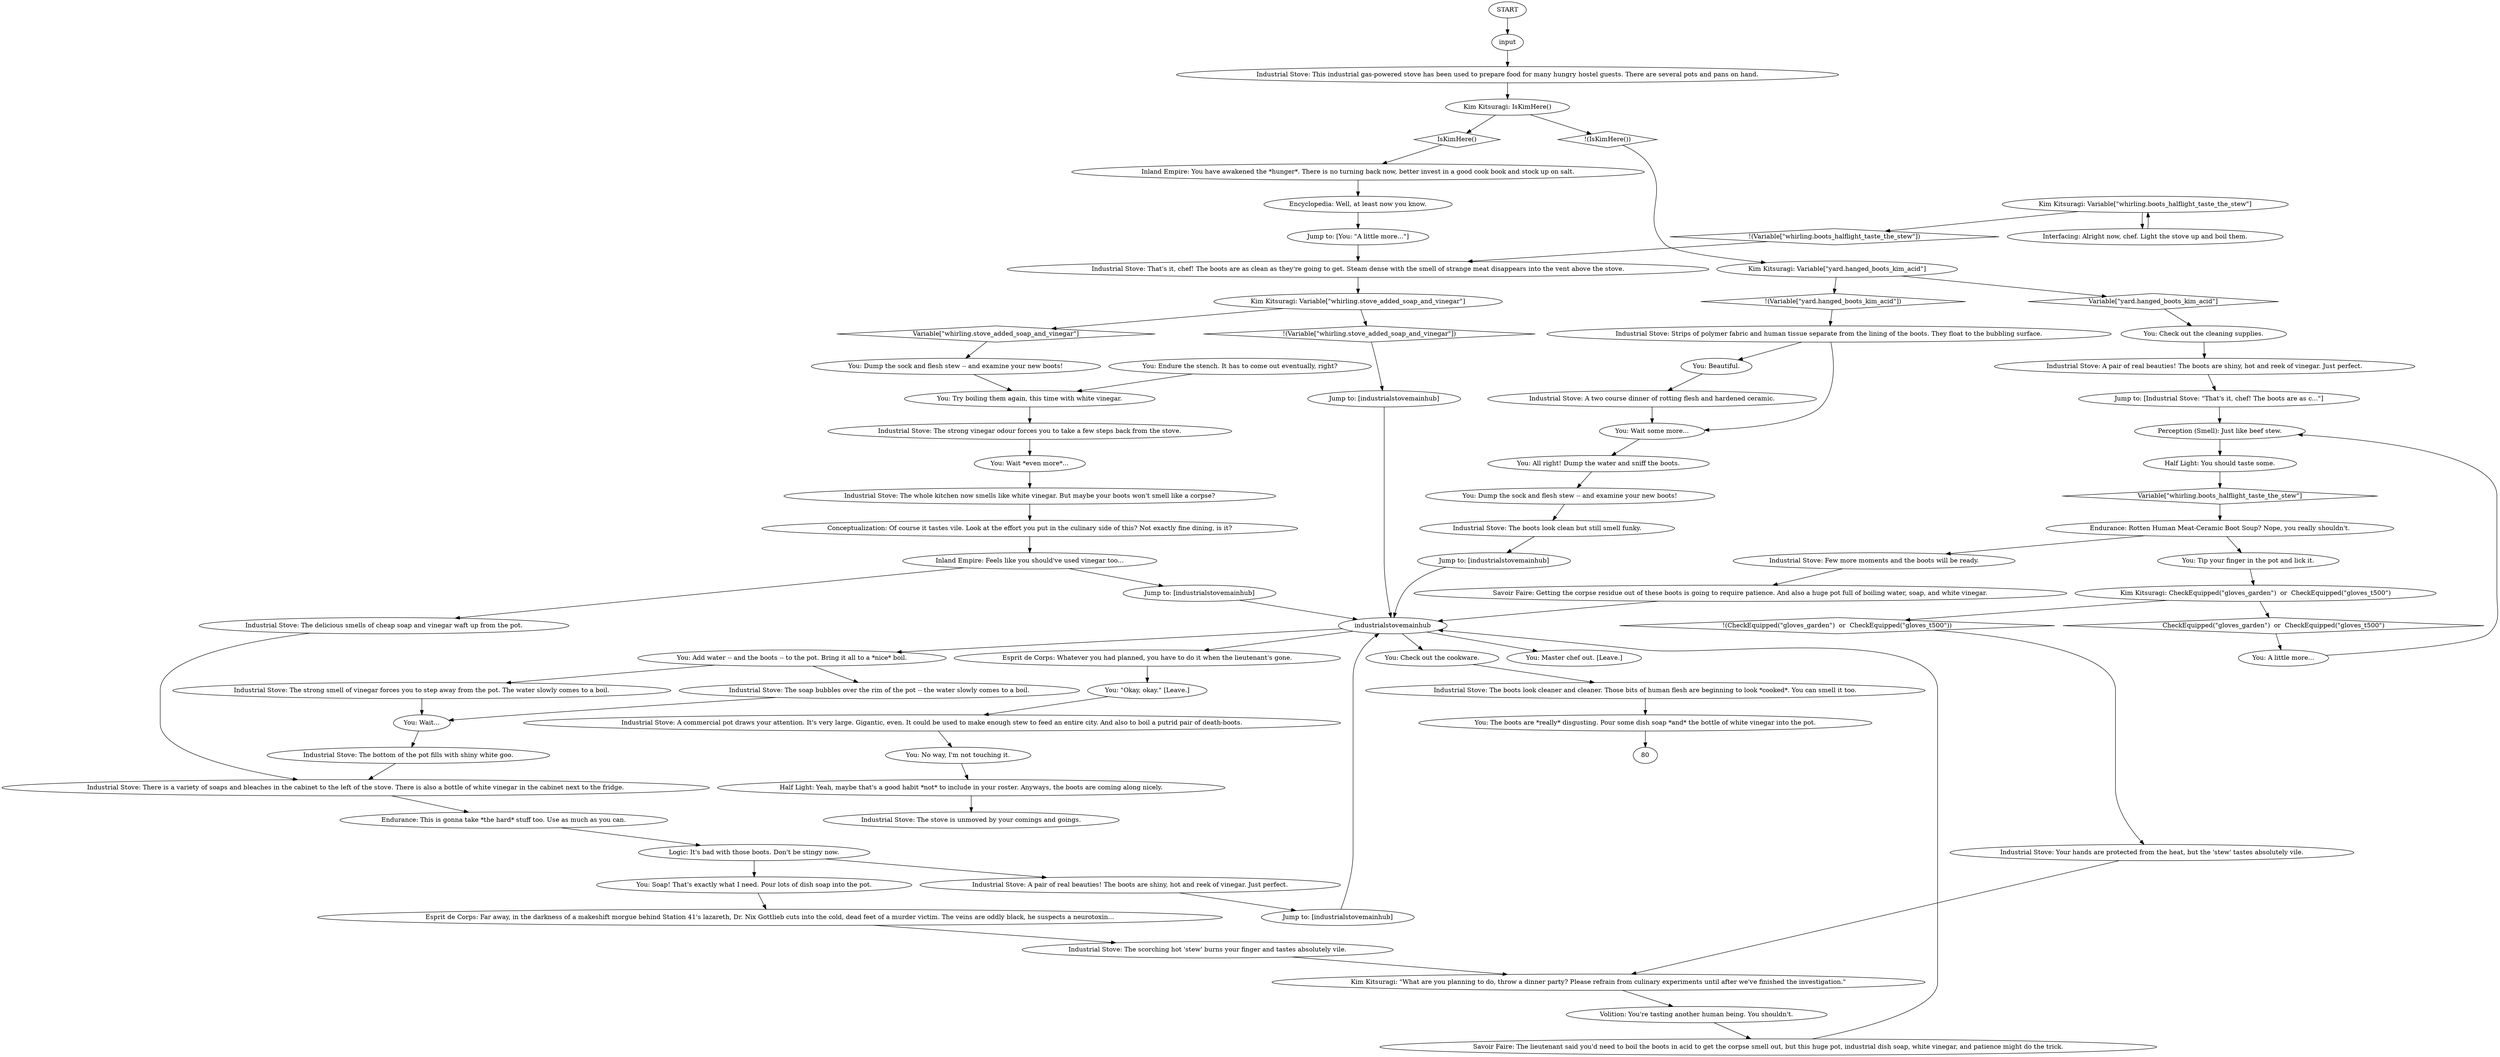 # WHIRLING F1 / INDUSTRIAL STOVE
# You can use the stove to boil the hanged man's boots when Kim is not around.
# ==================================================
digraph G {
	  0 [label="START"];
	  1 [label="input"];
	  2 [label="Endurance: This is gonna take *the hard* stuff too. Use as much as you can."];
	  3 [label="You: Beautiful."];
	  4 [label="You: Wait..."];
	  5 [label="You: Wait some more..."];
	  6 [label="You: Dump the sock and flesh stew -- and examine your new boots!"];
	  7 [label="Industrial Stove: The boots look clean but still smell funky."];
	  8 [label="Logic: It's bad with those boots. Don't be stingy now."];
	  9 [label="Jump to: [industrialstovemainhub]"];
	  10 [label="Kim Kitsuragi: Variable[\"whirling.stove_added_soap_and_vinegar\"]"];
	  11 [label="Variable[\"whirling.stove_added_soap_and_vinegar\"]", shape=diamond];
	  12 [label="!(Variable[\"whirling.stove_added_soap_and_vinegar\"])", shape=diamond];
	  13 [label="Industrial Stove: The whole kitchen now smells like white vinegar. But maybe your boots won't smell like a corpse?"];
	  14 [label="Half Light: You should taste some."];
	  15 [label="Industrial Stove: This industrial gas-powered stove has been used to prepare food for many hungry hostel guests. There are several pots and pans on hand."];
	  16 [label="Half Light: Yeah, maybe that's a good habit *not* to include in your roster. Anyways, the boots are coming along nicely."];
	  17 [label="industrialstovemainhub"];
	  18 [label="You: Check out the cookware."];
	  19 [label="You: Soap! That's exactly what I need. Pour lots of dish soap into the pot."];
	  20 [label="Industrial Stove: The soap bubbles over the rim of the pot -- the water slowly comes to a boil."];
	  21 [label="You: Wait *even more*..."];
	  22 [label="Kim Kitsuragi: IsKimHere()"];
	  23 [label="IsKimHere()", shape=diamond];
	  24 [label="!(IsKimHere())", shape=diamond];
	  25 [label="You: Master chef out. [Leave.]"];
	  26 [label="Industrial Stove: A two course dinner of rotting flesh and hardened ceramic."];
	  27 [label="Endurance: Rotten Human Meat-Ceramic Boot Soup? Nope, you really shouldn't."];
	  28 [label="You: Add water -- and the boots -- to the pot. Bring it all to a *nice* boil."];
	  29 [label="You: Tip your finger in the pot and lick it."];
	  30 [label="Kim Kitsuragi: CheckEquipped(\"gloves_garden\")  or  CheckEquipped(\"gloves_t500\")"];
	  31 [label="CheckEquipped(\"gloves_garden\")  or  CheckEquipped(\"gloves_t500\")", shape=diamond];
	  32 [label="!(CheckEquipped(\"gloves_garden\")  or  CheckEquipped(\"gloves_t500\"))", shape=diamond];
	  33 [label="Kim Kitsuragi: Variable[\"yard.hanged_boots_kim_acid\"]"];
	  34 [label="Variable[\"yard.hanged_boots_kim_acid\"]", shape=diamond];
	  35 [label="!(Variable[\"yard.hanged_boots_kim_acid\"])", shape=diamond];
	  36 [label="You: \"Okay, okay.\" [Leave.]"];
	  37 [label="Industrial Stove: The strong smell of vinegar forces you to step away from the pot. The water slowly comes to a boil."];
	  38 [label="Industrial Stove: The strong vinegar odour forces you to take a few steps back from the stove."];
	  39 [label="Encyclopedia: Well, at least now you know."];
	  40 [label="You: Endure the stench. It has to come out eventually, right?"];
	  41 [label="Jump to: [industrialstovemainhub]"];
	  42 [label="Jump to: [Industrial Stove: \"That's it, chef! The boots are as c...\"]"];
	  43 [label="Savoir Faire: Getting the corpse residue out of these boots is going to require patience. And also a huge pot full of boiling water, soap, and white vinegar."];
	  44 [label="Industrial Stove: Strips of polymer fabric and human tissue separate from the lining of the boots. They float to the bubbling surface."];
	  45 [label="Industrial Stove: The bottom of the pot fills with shiny white goo."];
	  46 [label="Esprit de Corps: Far away, in the darkness of a makeshift morgue behind Station 41's lazareth, Dr. Nix Gottlieb cuts into the cold, dead feet of a murder victim. The veins are oddly black, he suspects a neurotoxin..."];
	  47 [label="You: No way, I'm not touching it."];
	  48 [label="Industrial Stove: Few more moments and the boots will be ready."];
	  49 [label="Jump to: [You: \"A little more...\"]"];
	  50 [label="Industrial Stove: The stove is unmoved by your comings and goings."];
	  51 [label="Industrial Stove: A commercial pot draws your attention. It's very large. Gigantic, even. It could be used to make enough stew to feed an entire city. And also to boil a putrid pair of death-boots."];
	  52 [label="Industrial Stove: The boots look cleaner and cleaner. Those bits of human flesh are beginning to look *cooked*. You can smell it too."];
	  53 [label="You: All right! Dump the water and sniff the boots."];
	  54 [label="Conceptualization: Of course it tastes vile. Look at the effort you put in the culinary side of this? Not exactly fine dining, is it?"];
	  55 [label="Savoir Faire: The lieutenant said you'd need to boil the boots in acid to get the corpse smell out, but this huge pot, industrial dish soap, white vinegar, and patience might do the trick."];
	  56 [label="You: Check out the cleaning supplies."];
	  57 [label="Esprit de Corps: Whatever you had planned, you have to do it when the lieutenant's gone."];
	  58 [label="Volition: You're tasting another human being. You shouldn't."];
	  59 [label="Kim Kitsuragi: \"What are you planning to do, throw a dinner party? Please refrain from culinary experiments until after we've finished the investigation.\""];
	  60 [label="Inland Empire: You have awakened the *hunger*. There is no turning back now, better invest in a good cook book and stock up on salt."];
	  61 [label="Inland Empire: Feels like you should've used vinegar too..."];
	  62 [label="Jump to: [industrialstovemainhub]"];
	  63 [label="Industrial Stove: The scorching hot 'stew' burns your finger and tastes absolutely vile."];
	  64 [label="Industrial Stove: Your hands are protected from the heat, but the 'stew' tastes absolutely vile."];
	  65 [label="You: A little more..."];
	  66 [label="Industrial Stove: That's it, chef! The boots are as clean as they're going to get. Steam dense with the smell of strange meat disappears into the vent above the stove."];
	  67 [label="Perception (Smell): Just like beef stew."];
	  68 [label="You: The boots are *really* disgusting. Pour some dish soap *and* the bottle of white vinegar into the pot."];
	  69 [label="Industrial Stove: A pair of real beauties! The boots are shiny, hot and reek of vinegar. Just perfect."];
	  70 [label="You: Dump the sock and flesh stew -- and examine your new boots!"];
	  71 [label="Jump to: [industrialstovemainhub]"];
	  72 [label="Kim Kitsuragi: Variable[\"whirling.boots_halflight_taste_the_stew\"]"];
	  73 [label="Variable[\"whirling.boots_halflight_taste_the_stew\"]", shape=diamond];
	  74 [label="!(Variable[\"whirling.boots_halflight_taste_the_stew\"])", shape=diamond];
	  75 [label="Interfacing: Alright now, chef. Light the stove up and boil them."];
	  76 [label="Industrial Stove: There is a variety of soaps and bleaches in the cabinet to the left of the stove. There is also a bottle of white vinegar in the cabinet next to the fridge."];
	  77 [label="Industrial Stove: A pair of real beauties! The boots are shiny, hot and reek of vinegar. Just perfect."];
	  78 [label="You: Try boiling them again, this time with white vinegar."];
	  79 [label="Industrial Stove: The delicious smells of cheap soap and vinegar waft up from the pot."];
	  0 -> 1
	  1 -> 15
	  2 -> 8
	  3 -> 26
	  4 -> 45
	  5 -> 53
	  6 -> 78
	  7 -> 62
	  8 -> 19
	  8 -> 69
	  9 -> 17
	  10 -> 11
	  10 -> 12
	  11 -> 6
	  12 -> 71
	  13 -> 54
	  14 -> 73
	  15 -> 22
	  16 -> 50
	  17 -> 57
	  17 -> 18
	  17 -> 28
	  17 -> 25
	  18 -> 52
	  19 -> 46
	  20 -> 4
	  21 -> 13
	  22 -> 24
	  22 -> 23
	  23 -> 60
	  24 -> 33
	  26 -> 5
	  27 -> 48
	  27 -> 29
	  28 -> 20
	  28 -> 37
	  29 -> 30
	  30 -> 32
	  30 -> 31
	  31 -> 65
	  32 -> 64
	  33 -> 34
	  33 -> 35
	  34 -> 56
	  35 -> 44
	  36 -> 51
	  37 -> 4
	  38 -> 21
	  39 -> 49
	  40 -> 78
	  41 -> 17
	  42 -> 67
	  43 -> 17
	  44 -> 3
	  44 -> 5
	  45 -> 76
	  46 -> 63
	  47 -> 16
	  48 -> 43
	  49 -> 66
	  51 -> 47
	  52 -> 68
	  53 -> 70
	  54 -> 61
	  55 -> 17
	  56 -> 77
	  57 -> 36
	  58 -> 55
	  59 -> 58
	  60 -> 39
	  61 -> 41
	  61 -> 79
	  62 -> 17
	  63 -> 59
	  64 -> 59
	  65 -> 67
	  66 -> 10
	  67 -> 14
	  68 -> 80
	  69 -> 9
	  70 -> 7
	  71 -> 17
	  72 -> 74
	  72 -> 75
	  73 -> 27
	  74 -> 66
	  75 -> 72
	  76 -> 2
	  77 -> 42
	  78 -> 38
	  79 -> 76
}

